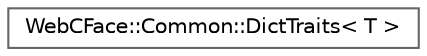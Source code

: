 digraph "Graphical Class Hierarchy"
{
 // LATEX_PDF_SIZE
  bgcolor="transparent";
  edge [fontname=Helvetica,fontsize=10,labelfontname=Helvetica,labelfontsize=10];
  node [fontname=Helvetica,fontsize=10,shape=box,height=0.2,width=0.4];
  rankdir="LR";
  Node0 [id="Node000000",label="WebCFace::Common::DictTraits\< T \>",height=0.2,width=0.4,color="grey40", fillcolor="white", style="filled",URL="$structWebCFace_1_1Common_1_1DictTraits.html",tooltip=" "];
}
